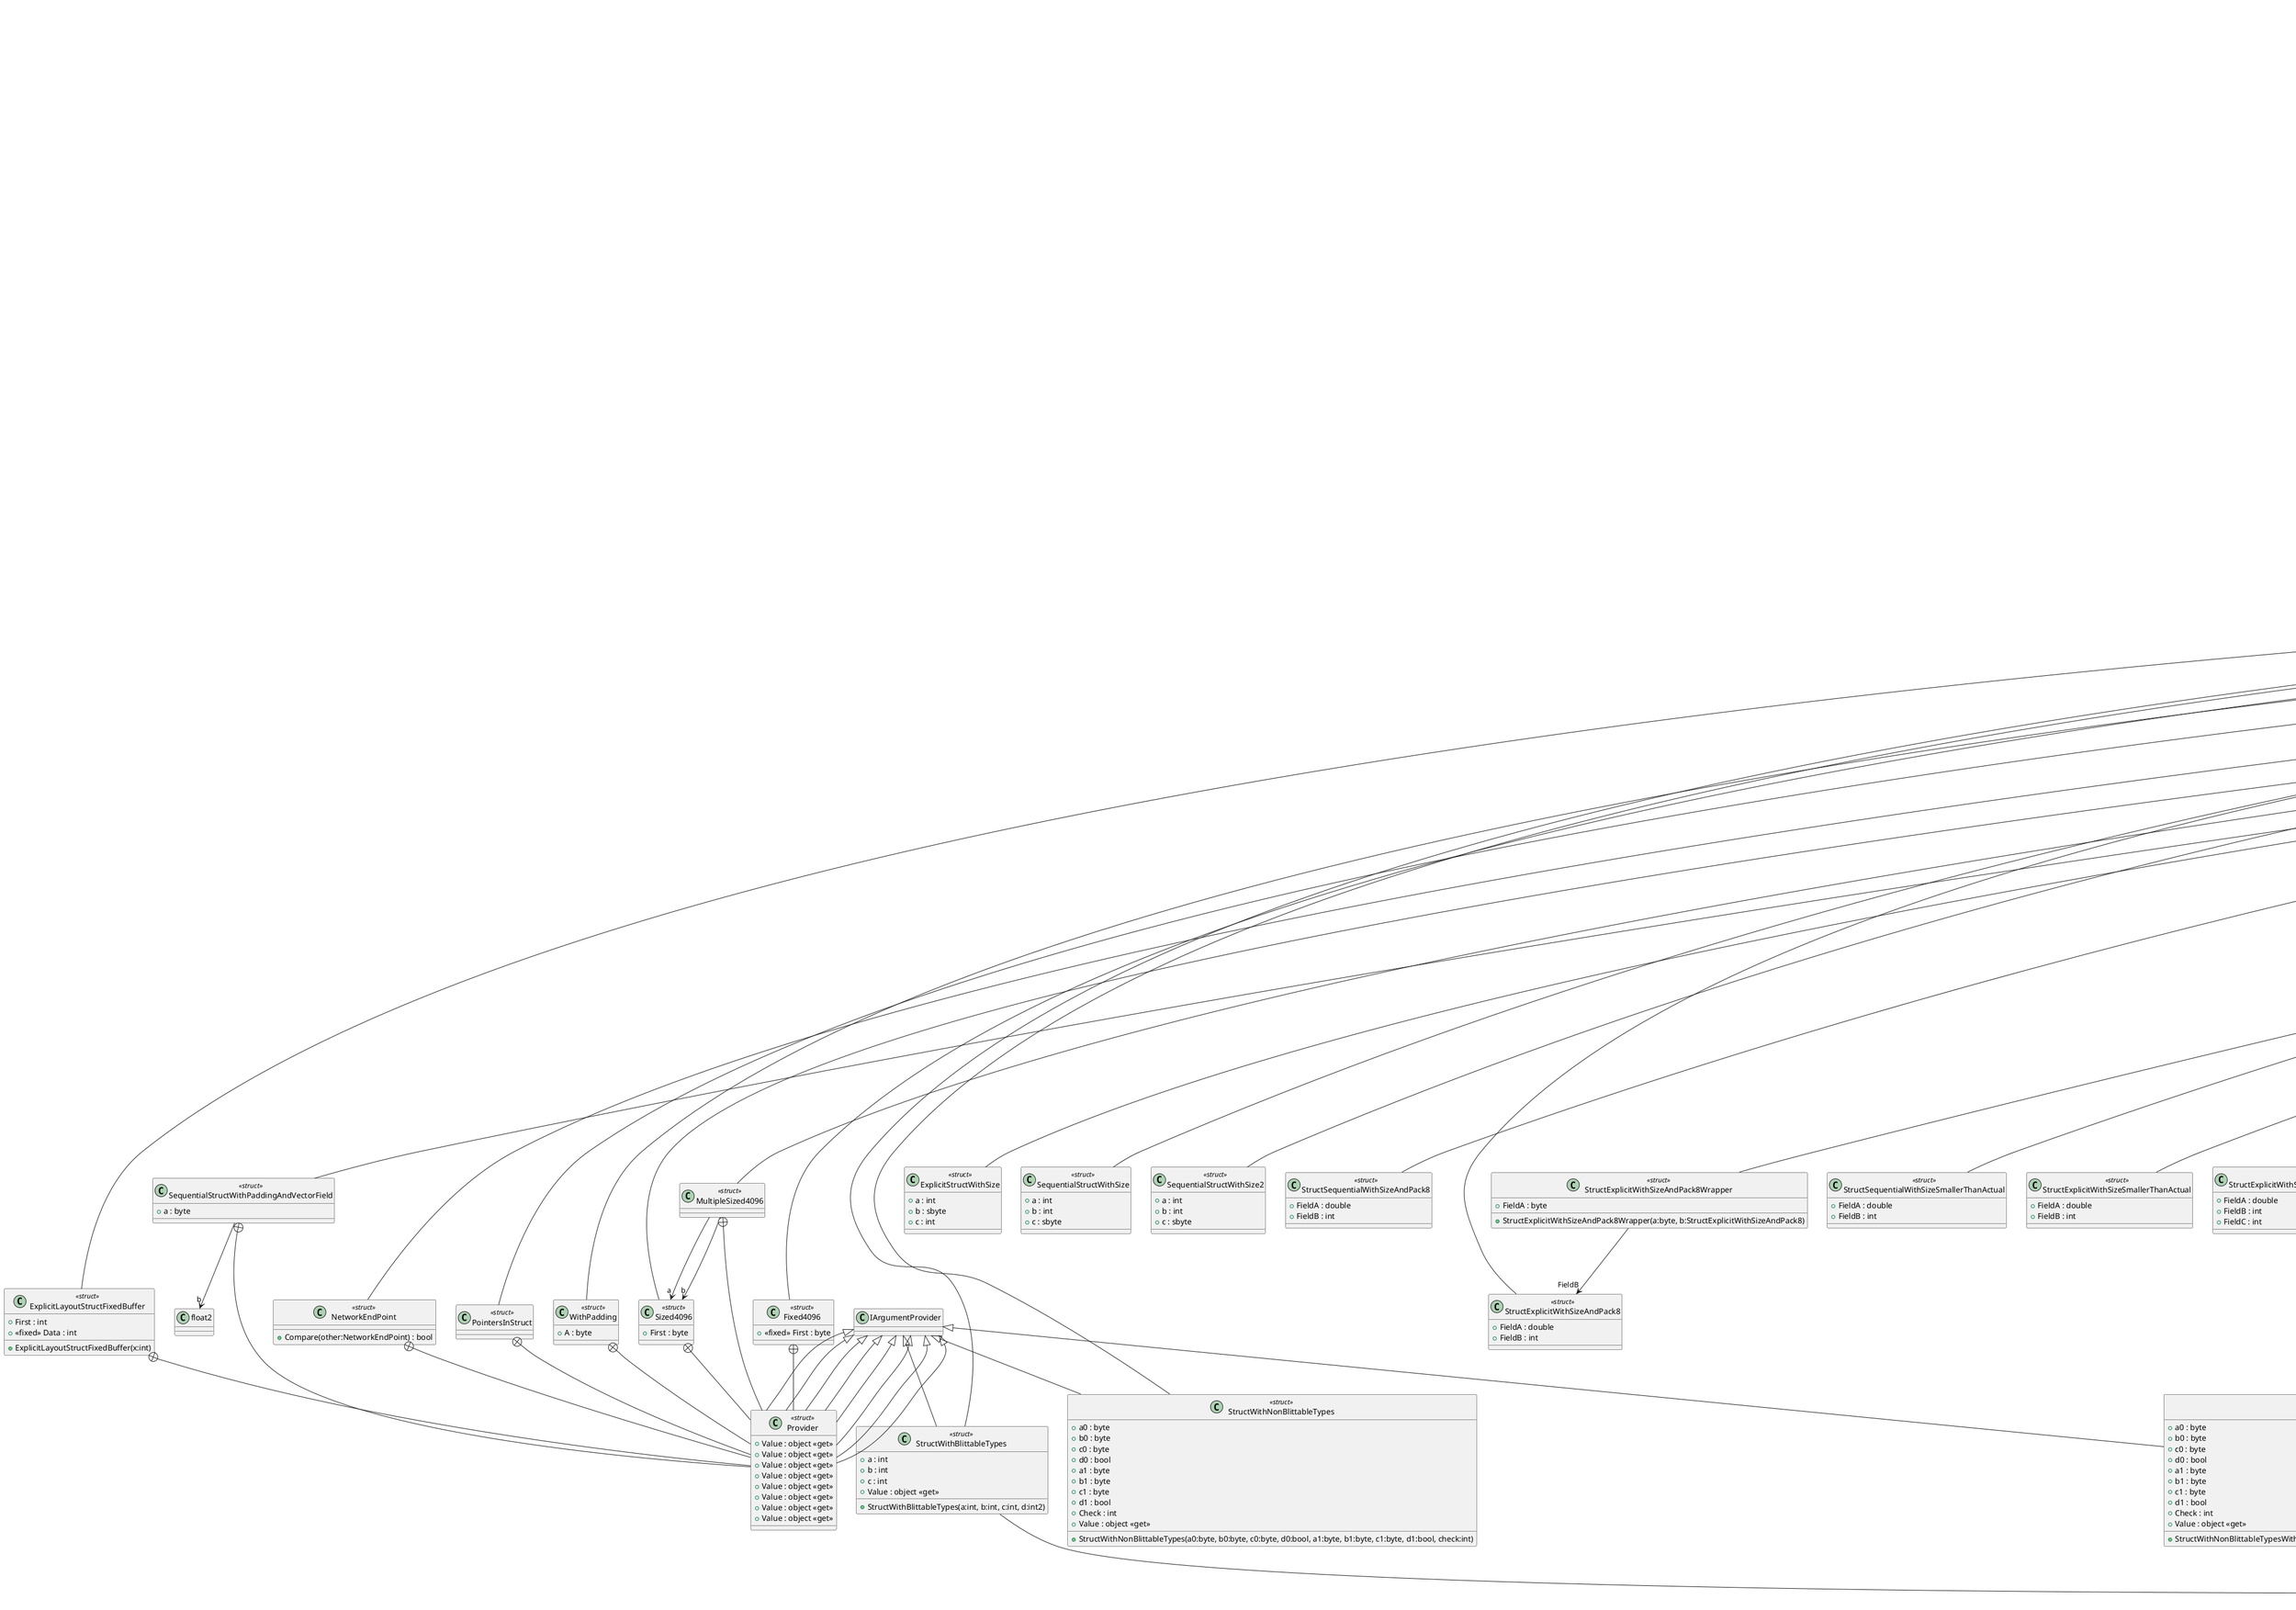 @startuml
class TestStructs <<partial>> {
    + {static} test_struct_func_call_by_value() : float
    + {static} test_struct_func_call_by_ref() : float
    + {static} test_struct_func_call_instance() : float
    + {static} test_struct_constructor_nondefault() : float
    + {static} test_struct_constructor_default() : float
    + {static} test_struct_copysemantic() : float
    + {static} test_struct_nested() : float
    + {static} test_struct_multiple_fields(x:float) : float
    + {static} test_struct_multi_assign() : float
    + {static} test_custom_struct_return_simple() : int
    + {static} test_custom_struct_return_constructor() : int
    + {static} test_struct_self_reference() : int
    + {static} test_struct_deep() : int
    + {static} test_struct_empty(x:int) : int
    + {static} test_struct_with_static_fields() : float
    + {static} TestStructWithBoolAsInt(value:bool) : bool
    + {static} TestStructDisposable() : int
    + {static} TestStructWithStaticFieldWrite() : void
    + {static} TestStructWithStaticFieldRead() : void
    + {static} TestExplicitLayoutSize() : int
    + {static} TestExplicitLayoutStruct() : int
    {static} GetColorR(color:Color) : uint
    {static} GetColorG(color:Color) : uint
    + {static} TestExplicitLayoutWrite() : uint
    {static} ColorWriteBByRef(color:Color, v:byte) : void
    + {static} <<unsafe>> TestExplicitLayoutStructUnaligned() : int
    + {static} <<unsafe>> TestExplicitLayoutStructFixedBuffer(x:ExplicitLayoutStructFixedBuffer) : int
    + {static} <<unsafe>> TestStructSizingExplicitStructWithSize() : int
    + {static} <<unsafe>> TestStructSizingSequentialStructWithSize() : int
    + {static} <<unsafe>> TestStructSizingSequentialStructWithSize2() : int
    + {static} <<unsafe>> TestStructSizingSequentialStructWithSizeAndPack8() : int
    + {static} <<unsafe>> TestStructSizingSequentialStructWithSizeAndPack() : int
    + {static} <<unsafe>> TestStructExplicitWithSizeAndPack8Wrapper() : int
    + {static} <<unsafe>> TestStructSequentialWithSizeSmallerThanActual() : int
    + {static} <<unsafe>> TestStructExplicitWithSizeSmallerThanActual() : int
    + {static} <<unsafe>> TestStructExplicitWithSizeAndOverlappingFields() : int
    + {static} <<unsafe>> TestStructExplicitWithSize() : int
    + {static} <<unsafe>> TestStructExplicitWithSize17() : int
    + {static} <<unsafe>> TestStructSizingExplicitStructEmpty() : int
    + {static} <<unsafe>> TestEmptyStructEmbeddedInStruct() : int
    + {static} <<unsafe>> TestStructSizingExplicitStructEmptyWithSize() : int
    + {static} <<unsafe>> TestStructSizingSequentialStructEmptyNoAttributes() : int
    + {static} <<unsafe>> TestStructSizingSequentialStructEmpty() : int
    + {static} <<unsafe>> TestStructSizingSequentialStructEmptyWithSize() : int
    + {static} <<unsafe>> TestStructSizingSequentialStructEmptyWithNonZeroSize() : int
    + {static} <<unsafe>> TestAutoStruct() : int
    + {static} TestNestedExplicitLayouts() : int
    + {static} TestNestedExplicitLayoutsSize() : int
    + {static} TestBitcast() : uint
    + {static} TestExplicitStructFromCall() : uint
    {static} ReturnStruct() : Color
    + {static} <<unsafe>> TestExplicitLayoutStructWithFixedArray() : uint
    + {static} <<unsafe>> TestExplicitLayoutStructWithFixedArraySize() : int
    {static} copy_struct_with_static_by_value(byValue:StructWithStaticVariables) : StructWithStaticVariables
    {static} mutate_struct_with_static_by_ref_value(byValue:StructWithStaticVariables) : void
    + {static} <<unsafe>> TestRegressionInvalidGetElementPtrStructLayout() : int
    + {static} <<unsafe>> TestRegressionInvalidGetElementPtrStructLayoutInternal(index:int, limit:int, currentChunk:Chunk**) : int
    + {static} <<unsafe>> TestExplicitSizeReporting() : int
    + {static} TestExplicitStructPackedButWithHolesSize() : int
    + {static} <<unsafe>> TestExplicitStructPackedButWithHolesOffsetC() : int
    + {static} TestExplicitStructPackedButWithHolesContainerSize() : int
    + {static} <<unsafe>> TestExplicitStructPackedButWithHolesContainerOffsetC() : int
    + {static} TestExplicitStructNotPackedWithHolesSize() : int
    + {static} TestExplicitStructNested() : float
    + {static} TestExplicitStructNestedAsArgument() : float
    + {static} TestABITransformIntoExplicitLayoutTransform(a:NetworkEndPoint, b:NetworkEndPoint) : bool
    + {static} TestSequentialStructWithPaddingAndVectorField(value:SequentialStructWithPaddingAndVectorField) : int
    + {static} TestSequentialStructWithPaddingAndVectorFieldRef(value:SequentialStructWithPaddingAndVectorField) : int
    + {static} <<unsafe>> TestSequentialStructWithPaddingAndVectorFieldPtr() : int
    + {static} <<unsafe>> TestCreatingVectorTypeFromNonVectorScalarType() : int
    + {static} <<unsafe>> TestVectorLoadFromExplicitStruct() : int
    + {static} <<unsafe>> TestVectorStoreToExplicitStruct(a:int2) : int
    + {static} <<unsafe>> TestStructWithNonBlittableTypes(a:StructWithNonBlittableTypes) : int
    + {static} <<unsafe>> TestStructWithBlittableTypesWithMarshalAs(a:StructWithNonBlittableTypesWithMarshalAs) : int
    + {static} TestSizeOfStructWithBlittableTypesWithMarshalAs() : int
    + {static} <<unsafe>> TestStructWithBlittableTypes(a:StructWithBlittableTypes) : int
    + {static} TestStructWithPointerDependency() : int
    + {static} TestExplicitStructNestedFieldAccess() : uint
    + {static} <<unsafe>> TestSized4096(a:Sized4096, b:Sized4096) : void
    + {static} <<unsafe>> TestSized4096ManualCopy(a:Sized4096, b:Sized4096) : void
    + {static} <<unsafe>> TestSized4096CopyToAlloca(a:Sized4096, b:Sized4096) : void
    + {static} <<unsafe>> TestSized4096CopyToStackAlloc0(a:Sized4096, b:Sized4096) : void
    + {static} <<unsafe>> TestSized4096CopyToStackAlloc1(a:Sized4096, b:Sized4096) : void
    + {static} TestMultipleSized4096(a:MultipleSized4096, b:Sized4096) : void
    + {static} TestMultipleSized4096CopyToAlloca(a:MultipleSized4096, b:Sized4096, c:Sized4096) : void
    + {static} <<unsafe>> TestFixed4096(a:Fixed4096, b:Fixed4096) : void
    + {static} <<unsafe>> TestFixed4096ManualCopy(a:Fixed4096, b:Fixed4096) : void
    + {static} <<unsafe>> TestFixed4096CopyToAlloca(a:Fixed4096, b:Fixed4096) : void
    + {static} <<unsafe>> TestFixed4096CopyToStackAlloc0(a:Fixed4096, b:Fixed4096) : void
    + {static} <<unsafe>> TestFixed4096CopyToStackAlloc1(a:Fixed4096, b:Fixed4096) : void
    + {static} <<unsafe>> TestPointersInStruct(a:PointersInStruct, b:Fixed4096) : void
    + {static} <<unsafe>> TestGetStructThroughGeneric(a:Fixed4096, b:Fixed4096) : void
    + {static} <<unsafe>> TestGetStructThroughReadArrayElement(a:Fixed4096, b:Fixed4096) : void
    + {static} <<unsafe>> TestSetStructThroughWriteArrayElement(a:Fixed4096, b:Fixed4096) : void
    + {static} <<unsafe>> TestGetSetStructThroughReadWriteArrayElement(a:Fixed4096) : void
    + {static} <<unsafe>> TestGetSetStructThroughReadWriteArrayElementNoAlias(a:Fixed4096) : void
    + {static} <<unsafe>> TestWithPadding(o:WithPadding*) : byte
    + {static} <<unsafe>> TestMyCompilerGeneratedButNotReallyStruct(o:MyCompilerGeneratedButNotReally*) : int
    + {static} <<unsafe>> TestUninitFieldsAreZero(o:UninitFieldsAreZero*) : void
    + {static} <<unsafe>> TestExplicitSizesMatch() : int
    + {static} <<unsafe>> TestSequentialLayoutAndBoolIsSupported() : long
}
class ExplicitLayoutStructUnaligned <<struct>> {
    + a : int
    + b : sbyte
    + c : int
    + <<fixed>> d : int
}
class ExplicitLayoutStructFixedBuffer <<struct>> {
    + First : int
    + <<fixed>> Data : int
    + ExplicitLayoutStructFixedBuffer(x:int)
}
class ExplicitStructWithSize <<struct>> {
    + a : int
    + b : sbyte
    + c : int
}
class SequentialStructWithSize <<struct>> {
    + a : int
    + b : int
    + c : sbyte
}
class SequentialStructWithSize2 <<struct>> {
    + a : int
    + b : int
    + c : sbyte
}
class StructSequentialWithSizeAndPack8 <<struct>> {
    + FieldA : double
    + FieldB : int
}
class StructExplicitWithSizeAndPack8 <<struct>> {
    + FieldA : double
    + FieldB : int
}
class StructExplicitWithSizeAndPack8Wrapper <<struct>> {
    + FieldA : byte
    + StructExplicitWithSizeAndPack8Wrapper(a:byte, b:StructExplicitWithSizeAndPack8)
}
class StructSequentialWithSizeSmallerThanActual <<struct>> {
    + FieldA : double
    + FieldB : int
}
class StructExplicitWithSizeSmallerThanActual <<struct>> {
    + FieldA : double
    + FieldB : int
}
class StructExplicitWithSizeAndOverlappingFields <<struct>> {
    + FieldA : double
    + FieldB : int
    + FieldC : int
}
class StructExplicitWithSize <<struct>> {
    + FieldA : double
    + FieldB : int
}
class StructExplicitWithSize17 <<struct>> {
    + FieldA : double
    + FieldB : int
}
class ExplicitStructEmpty <<struct>> {
}
class ExplicitStructEmptyContainer <<struct>> {
    + B : int
}
class ExplicitStructEmptyWithSize <<struct>> {
}
class SequentialStructEmptyNoAttributes <<struct>> {
}
class SequentialStructEmpty <<struct>> {
}
class SequentialStructEmptyWithSize <<struct>> {
}
class SequentialStructEmptyWithNonZeroSize <<struct>> {
}
class AutoStruct <<struct>> {
    + a : int
}
class StructInvalid <<struct>> {
    + WowThatStringIsNotSupported : string
}
class EmptyStruct <<struct>> {
    + Increment(x:int) : int
}
class CustomStruct <<struct>> {
    + firstfield : int
    + value : int
    + CustomStruct(a:int, b:int)
}
class DeepStruct2 <<struct>> {
}
class DeepStruct1 <<struct>> {
}
class DeepStruct0 <<struct>> {
    + value : int
    + SetValue(value:int) : void
    + GetValue() : int
}
class CustomStruct2 <<struct>> {
    + value : float
    + returnDoubleValue() : float
    + CustomStruct2(initialValue:float)
}
class TestVector4 <<struct>> {
    + x : float
    + y : float
    + z : float
    + w : float
}
class StructWithBoolAsInt <<struct>> {
    + StructWithBoolAsInt(value:bool)
}
class TestNestedStruct <<struct>> {
}
class MultiAssignStruct <<struct>> {
    + x : float
    + y : float
    + z : float
    + MultiAssignStruct(val:float)
}
class SelfReferenceStruct <<struct>> {
    + Value : int
}
class StructForSizeOf <<struct>> {
}
class StructWithStaticField <<struct>> {
    + {static} MyField : int
    + CheckWrite() : void
    + CheckRead() : int
}
class Float4 <<struct>> {
    + x : float
    + y : float
    + z : float
    + w : float
}
class StructWithStaticVariables <<struct>> {
    <<const>> static_const_float : float = 9
    {static} static_string : string = "hello"
    + myFloat : float
    {static} static_float_2 : float = 5
}
class StructDisposable <<struct>> {
    + x : int
    + Dispose() : void
}
class Color <<struct>> {
    + Value : uint
    + R : byte
    + G : byte
    + B : byte
    + A : byte
    + GetColorB() : byte
}
class NumberPair <<struct>> {
    + UnsignedA : uint
    + SignedA : int
    + UnsignedB : uint
    + SignedB : int
}
class NestedExplicit0 <<struct>> {
    + NextAsInt : int
}
class NestedExplicit1 <<struct>> {
    + NextAsInt : int
}
class NestedExplicit2 <<struct>> {
    + FValue : float
    + IValue : int
}
class FloatRepr <<struct>> {
    + Value : float
    + AsUint : uint
}
class PaddedStruct <<struct>> {
    + Value : int
}
class FixedArrayExplitLayoutStruct <<struct>> {
    + <<fixed>> Bytes : byte
    + <<fixed>> Shorts : ushort
    + UpperUInt : uint
    + LowerUInt : uint
}
class Chunk <<struct>> {
    + Count : int
}
class Packet <<struct>> {
    + data : int
    + <<fixed>> moreData : byte
}
class ExplicitStructPackedButWithHoles <<struct>> {
    + A : byte
    + B : long
    + C : byte
}
class ExplicitStructPackedButWithHolesContainer <<struct>> {
    + B : int
}
class ExplicitStructNotPackedWithHoles <<struct>> {
    + A : int
    + B : int
}
class StructWithNestUnion <<struct>> {
}
class UnionValue <<struct>> {
    + Min : float
    + Max : float
    + Property : uint
}
class NetworkEndPoint <<struct>> {
    + Compare(other:NetworkEndPoint) : bool
}
class SequentialStructWithPaddingAndVectorField <<struct>> {
    + a : byte
}
class ExplicitVectors <<struct>> {
    + A : int
}
class StructWithNestUnionContainer <<struct>> {
}
class StructWithBlittableTypes <<struct>> {
    + StructWithBlittableTypes(a:int, b:int, c:int, d:int2)
    + a : int
    + b : int
    + c : int
    + Value : object <<get>>
}
class StructWithNonBlittableTypes <<struct>> {
    + StructWithNonBlittableTypes(a0:byte, b0:byte, c0:byte, d0:bool, a1:byte, b1:byte, c1:byte, d1:bool, check:int)
    + a0 : byte
    + b0 : byte
    + c0 : byte
    + d0 : bool
    + a1 : byte
    + b1 : byte
    + c1 : byte
    + d1 : bool
    + Check : int
    + Value : object <<get>>
}
class StructWithNonBlittableTypesWithMarshalAs <<struct>> {
    + StructWithNonBlittableTypesWithMarshalAs(a0:byte, b0:byte, c0:byte, d0:bool, a1:byte, b1:byte, c1:byte, d1:bool, check:int)
    + a0 : byte
    + b0 : byte
    + c0 : byte
    + d0 : bool
    + a1 : byte
    + b1 : byte
    + c1 : byte
    + d1 : bool
    + Check : int
    + Value : object <<get>>
}
class StructWithPointerDependency <<struct>> {
}
class StructWithNoDependency <<struct>> {
    + Value : int
}
class Sized4096 <<struct>> {
    + First : byte
}
class MultipleSized4096 <<struct>> {
}
class Fixed4096 <<struct>> {
    + <<fixed>> First : byte
}
class PointersInStruct <<struct>> {
}
class Fixed1021 <<struct>> {
    + <<unsafe>> <<fixed>> Data : byte
}
class WithPadding <<struct>> {
    + A : byte
}
class MyCompilerGeneratedButNotReally <<struct>> {
    + <<fixed>> A : int
}
class UninitFieldsAreZero <<struct>> {
    + <<fixed>> a : ushort
    + <<fixed>> b : byte
    + UninitFieldsAreZero(x:ushort, y:ushort, z:ushort)
}
class ExplicitSizesMatchB <<struct>> {
    + U : uint
}
class ExplicitSizesMatchC <<struct>> {
    + L : ulong
    + U : uint
    + S : ushort
    + B : byte
}
class ExplicitSizesMatch <<struct>> {
    + A : int
}
class SequentialLayoutAndBoolStruct <<struct>> {
    + Bool : bool
    + Int64 : long
}
class Provider <<struct>> {
    + Value : object <<get>>
}
class Provider {
    + Value : object <<get>>
}
class Provider {
    + Value : object <<get>>
}
class Provider <<struct>> {
    + Value : object <<get>>
}
class Provider <<struct>> {
    + Value : object <<get>>
}
class Provider <<struct>> {
    + Value : object <<get>>
}
class Provider <<struct>> {
    + Value : object <<get>>
}
class Provider <<struct>> {
    + Value : object <<get>>
}
class SequentialLayoutStruct <<struct>> {
    + Byte : byte
}
TestStructs +-- ExplicitLayoutStructUnaligned
TestStructs +-- ExplicitLayoutStructFixedBuffer
TestStructs +-- ExplicitStructWithSize
TestStructs +-- SequentialStructWithSize
TestStructs +-- SequentialStructWithSize2
TestStructs +-- StructSequentialWithSizeAndPack8
TestStructs +-- StructExplicitWithSizeAndPack8
TestStructs +-- StructExplicitWithSizeAndPack8Wrapper
StructExplicitWithSizeAndPack8Wrapper --> "FieldB" StructExplicitWithSizeAndPack8
TestStructs +-- StructSequentialWithSizeSmallerThanActual
TestStructs +-- StructExplicitWithSizeSmallerThanActual
TestStructs +-- StructExplicitWithSizeAndOverlappingFields
TestStructs +-- StructExplicitWithSize
TestStructs +-- StructExplicitWithSize17
TestStructs +-- ExplicitStructEmpty
TestStructs +-- ExplicitStructEmptyContainer
ExplicitStructEmptyContainer --> "A" ExplicitStructEmpty
TestStructs +-- ExplicitStructEmptyWithSize
TestStructs +-- SequentialStructEmptyNoAttributes
TestStructs +-- SequentialStructEmpty
TestStructs +-- SequentialStructEmptyWithSize
TestStructs +-- SequentialStructEmptyWithNonZeroSize
TestStructs +-- AutoStruct
TestStructs +-- StructInvalid
TestStructs +-- EmptyStruct
TestStructs +-- CustomStruct
TestStructs +-- DeepStruct2
DeepStruct2 --> "value" DeepStruct1
TestStructs +-- DeepStruct1
DeepStruct1 --> "value" DeepStruct0
TestStructs +-- DeepStruct0
TestStructs +-- CustomStruct2
TestStructs +-- TestVector4
TestStructs +-- StructWithBoolAsInt
TestStructs +-- TestNestedStruct
TestNestedStruct --> "v1" TestVector4
TestStructs +-- MultiAssignStruct
TestStructs +-- SelfReferenceStruct
TestStructs +-- StructForSizeOf
StructForSizeOf --> "Value1" IntPtr
StructForSizeOf --> "Vec1" Float4
StructForSizeOf --> "Value2" IntPtr
StructForSizeOf --> "Vec2" Float4
TestStructs +-- StructWithStaticField
TestStructs +-- Float4
TestStructs +-- StructWithStaticVariables
StructWithStaticVariables --> "myFloat4" Float4
TestStructs +-- StructDisposable
IDisposable <|-- StructDisposable
TestStructs +-- Color
TestStructs +-- NumberPair
TestStructs +-- NestedExplicit0
NestedExplicit0 --> "Next" NestedExplicit1
TestStructs +-- NestedExplicit1
NestedExplicit1 --> "Next" NestedExplicit2
TestStructs +-- NestedExplicit2
TestStructs +-- FloatRepr
TestStructs +-- PaddedStruct
TestStructs +-- FixedArrayExplitLayoutStruct
TestStructs +-- Chunk
TestStructs +-- Packet
TestStructs +-- ExplicitStructPackedButWithHoles
TestStructs +-- ExplicitStructPackedButWithHolesContainer
ExplicitStructPackedButWithHolesContainer --> "A" ExplicitStructPackedButWithHoles
ExplicitStructPackedButWithHolesContainer --> "C" ExplicitStructPackedButWithHoles
TestStructs +-- ExplicitStructNotPackedWithHoles
TestStructs +-- StructWithNestUnion
StructWithNestUnion --> "Value" UnionValue
TestStructs +-- UnionValue
TestStructs +-- NetworkEndPoint
TestStructs +-- SequentialStructWithPaddingAndVectorField
SequentialStructWithPaddingAndVectorField --> "b" float2
TestStructs +-- ExplicitVectors
ExplicitVectors --> "B" int2
TestStructs +-- StructWithNestUnionContainer
StructWithNestUnionContainer --> "Something" StructWithNestUnion
TestStructs +-- StructWithBlittableTypes
IArgumentProvider <|-- StructWithBlittableTypes
StructWithBlittableTypes --> "d" int2
TestStructs +-- StructWithNonBlittableTypes
IArgumentProvider <|-- StructWithNonBlittableTypes
TestStructs +-- StructWithNonBlittableTypesWithMarshalAs
IArgumentProvider <|-- StructWithNonBlittableTypesWithMarshalAs
TestStructs +-- StructWithPointerDependency
StructWithPointerDependency --> "DirectNoDependency" StructWithNoDependency
TestStructs +-- StructWithNoDependency
TestStructs +-- Sized4096
TestStructs +-- MultipleSized4096
MultipleSized4096 --> "a" Sized4096
MultipleSized4096 --> "b" Sized4096
TestStructs +-- Fixed4096
TestStructs +-- PointersInStruct
TestStructs +-- Fixed1021
TestStructs +-- WithPadding
TestStructs +-- MyCompilerGeneratedButNotReally
TestStructs +-- UninitFieldsAreZero
TestStructs +-- ExplicitSizesMatchB
TestStructs +-- ExplicitSizesMatchC
TestStructs +-- ExplicitSizesMatch
ExplicitSizesMatch --> "B" ExplicitSizesMatchB
ExplicitSizesMatch --> "C" ExplicitSizesMatchC
TestStructs +-- SequentialLayoutAndBoolStruct
SequentialLayoutAndBoolStruct --> "SequentialLayout" SequentialLayoutStruct
ExplicitLayoutStructFixedBuffer +-- Provider
IArgumentProvider <|-- Provider
NetworkEndPoint +-- Provider
IArgumentProvider <|-- Provider
SequentialStructWithPaddingAndVectorField +-- Provider
IArgumentProvider <|-- Provider
Sized4096 +-- Provider
IArgumentProvider <|-- Provider
MultipleSized4096 +-- Provider
IArgumentProvider <|-- Provider
Fixed4096 +-- Provider
IArgumentProvider <|-- Provider
PointersInStruct +-- Provider
IArgumentProvider <|-- Provider
WithPadding +-- Provider
IArgumentProvider <|-- Provider
SequentialLayoutAndBoolStruct +-- SequentialLayoutStruct
@enduml
